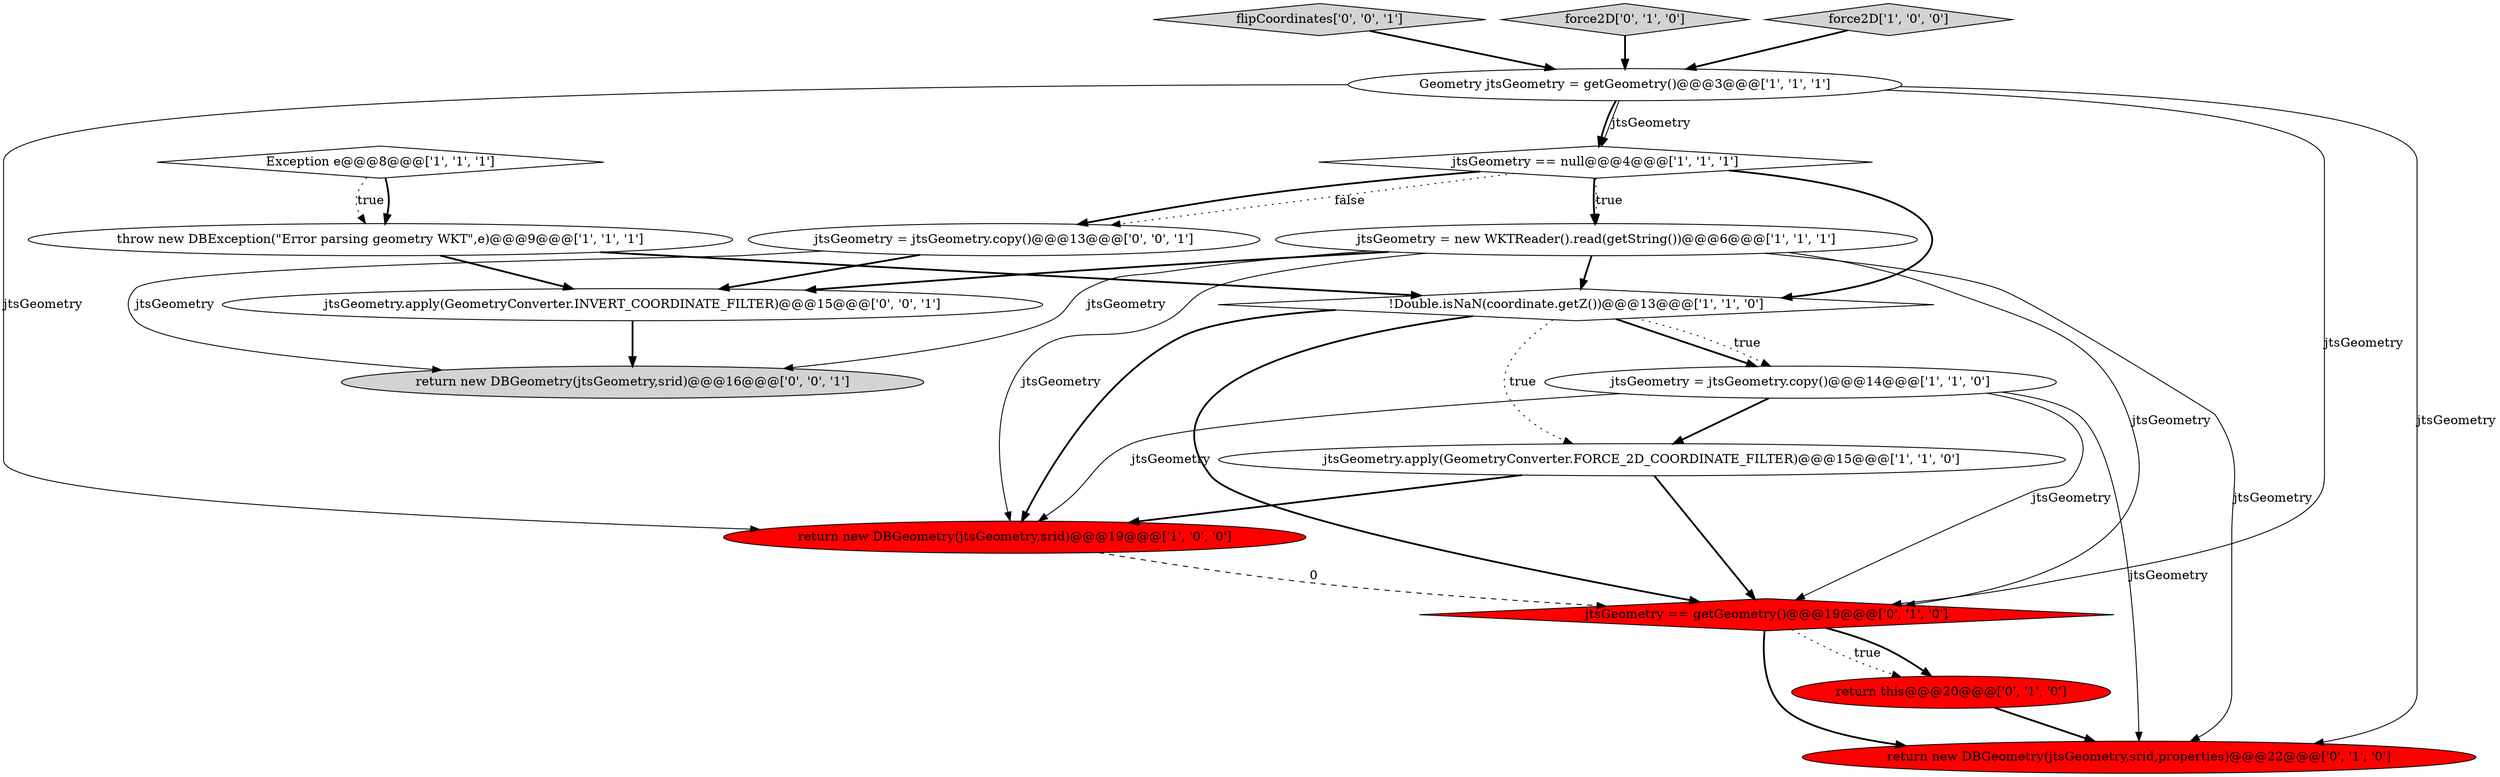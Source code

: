 digraph {
5 [style = filled, label = "throw new DBException(\"Error parsing geometry WKT\",e)@@@9@@@['1', '1', '1']", fillcolor = white, shape = ellipse image = "AAA0AAABBB1BBB"];
8 [style = filled, label = "jtsGeometry.apply(GeometryConverter.FORCE_2D_COORDINATE_FILTER)@@@15@@@['1', '1', '0']", fillcolor = white, shape = ellipse image = "AAA0AAABBB1BBB"];
3 [style = filled, label = "jtsGeometry = jtsGeometry.copy()@@@14@@@['1', '1', '0']", fillcolor = white, shape = ellipse image = "AAA0AAABBB1BBB"];
1 [style = filled, label = "return new DBGeometry(jtsGeometry,srid)@@@19@@@['1', '0', '0']", fillcolor = red, shape = ellipse image = "AAA1AAABBB1BBB"];
4 [style = filled, label = "!Double.isNaN(coordinate.getZ())@@@13@@@['1', '1', '0']", fillcolor = white, shape = diamond image = "AAA0AAABBB1BBB"];
0 [style = filled, label = "jtsGeometry = new WKTReader().read(getString())@@@6@@@['1', '1', '1']", fillcolor = white, shape = ellipse image = "AAA0AAABBB1BBB"];
14 [style = filled, label = "jtsGeometry.apply(GeometryConverter.INVERT_COORDINATE_FILTER)@@@15@@@['0', '0', '1']", fillcolor = white, shape = ellipse image = "AAA0AAABBB3BBB"];
13 [style = filled, label = "return this@@@20@@@['0', '1', '0']", fillcolor = red, shape = ellipse image = "AAA1AAABBB2BBB"];
10 [style = filled, label = "return new DBGeometry(jtsGeometry,srid,properties)@@@22@@@['0', '1', '0']", fillcolor = red, shape = ellipse image = "AAA1AAABBB2BBB"];
7 [style = filled, label = "Geometry jtsGeometry = getGeometry()@@@3@@@['1', '1', '1']", fillcolor = white, shape = ellipse image = "AAA0AAABBB1BBB"];
11 [style = filled, label = "jtsGeometry == getGeometry()@@@19@@@['0', '1', '0']", fillcolor = red, shape = diamond image = "AAA1AAABBB2BBB"];
6 [style = filled, label = "Exception e@@@8@@@['1', '1', '1']", fillcolor = white, shape = diamond image = "AAA0AAABBB1BBB"];
15 [style = filled, label = "flipCoordinates['0', '0', '1']", fillcolor = lightgray, shape = diamond image = "AAA0AAABBB3BBB"];
16 [style = filled, label = "return new DBGeometry(jtsGeometry,srid)@@@16@@@['0', '0', '1']", fillcolor = lightgray, shape = ellipse image = "AAA0AAABBB3BBB"];
12 [style = filled, label = "force2D['0', '1', '0']", fillcolor = lightgray, shape = diamond image = "AAA0AAABBB2BBB"];
2 [style = filled, label = "force2D['1', '0', '0']", fillcolor = lightgray, shape = diamond image = "AAA0AAABBB1BBB"];
9 [style = filled, label = "jtsGeometry == null@@@4@@@['1', '1', '1']", fillcolor = white, shape = diamond image = "AAA0AAABBB1BBB"];
17 [style = filled, label = "jtsGeometry = jtsGeometry.copy()@@@13@@@['0', '0', '1']", fillcolor = white, shape = ellipse image = "AAA0AAABBB3BBB"];
14->16 [style = bold, label=""];
13->10 [style = bold, label=""];
4->3 [style = bold, label=""];
9->0 [style = dotted, label="true"];
9->0 [style = bold, label=""];
15->7 [style = bold, label=""];
9->4 [style = bold, label=""];
0->10 [style = solid, label="jtsGeometry"];
7->1 [style = solid, label="jtsGeometry"];
9->17 [style = dotted, label="false"];
4->8 [style = dotted, label="true"];
3->11 [style = solid, label="jtsGeometry"];
17->16 [style = solid, label="jtsGeometry"];
9->17 [style = bold, label=""];
3->1 [style = solid, label="jtsGeometry"];
11->13 [style = dotted, label="true"];
5->14 [style = bold, label=""];
0->16 [style = solid, label="jtsGeometry"];
7->11 [style = solid, label="jtsGeometry"];
12->7 [style = bold, label=""];
7->9 [style = bold, label=""];
8->1 [style = bold, label=""];
6->5 [style = bold, label=""];
0->14 [style = bold, label=""];
4->3 [style = dotted, label="true"];
7->10 [style = solid, label="jtsGeometry"];
0->4 [style = bold, label=""];
11->10 [style = bold, label=""];
17->14 [style = bold, label=""];
1->11 [style = dashed, label="0"];
3->8 [style = bold, label=""];
0->11 [style = solid, label="jtsGeometry"];
5->4 [style = bold, label=""];
11->13 [style = bold, label=""];
7->9 [style = solid, label="jtsGeometry"];
0->1 [style = solid, label="jtsGeometry"];
4->1 [style = bold, label=""];
2->7 [style = bold, label=""];
4->11 [style = bold, label=""];
8->11 [style = bold, label=""];
3->10 [style = solid, label="jtsGeometry"];
6->5 [style = dotted, label="true"];
}
